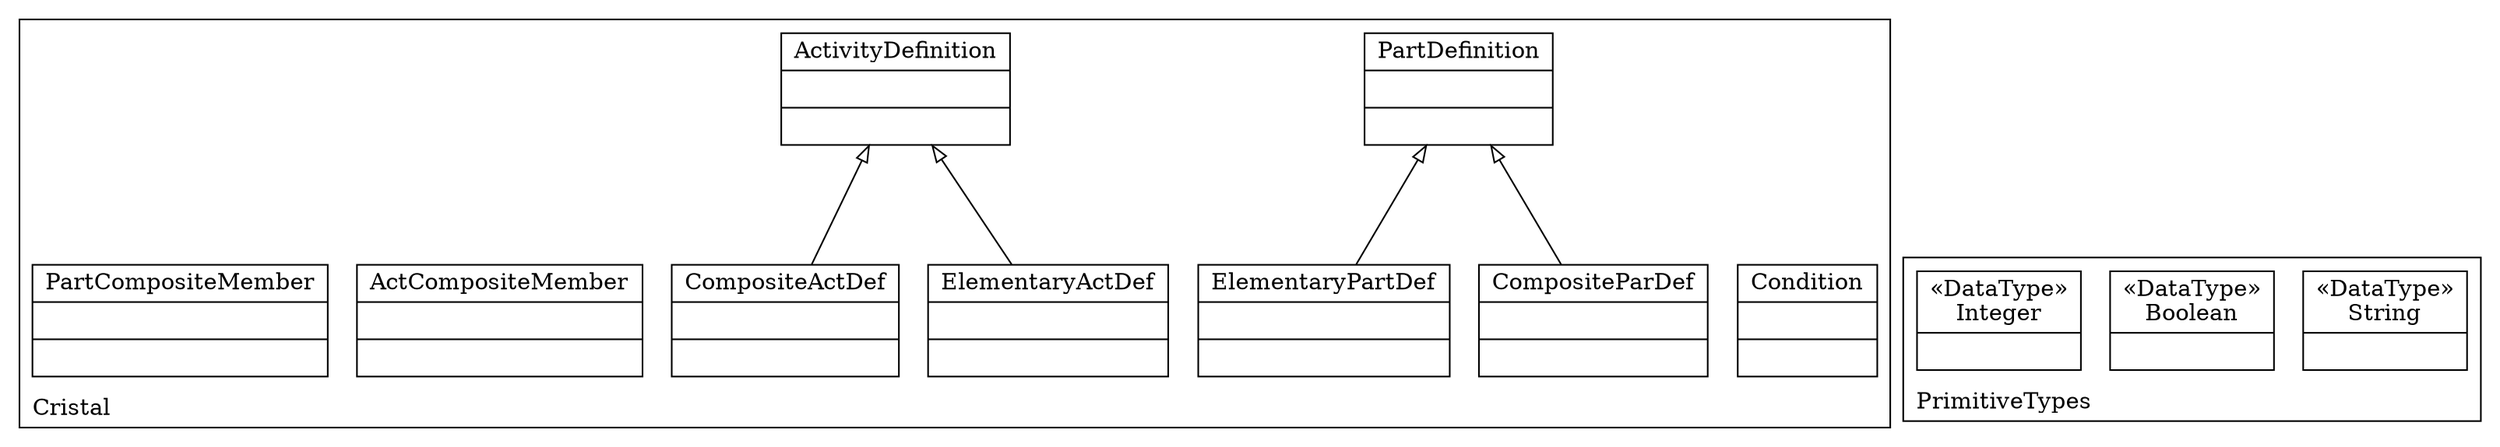 digraph "KM3 Model in DOT" {
graph[rankdir=BT,labeljust=l,labelloc=t,nodeSep=0.75,compound=true];
 subgraph "cluster_Cristal"{
labelloc=t
color=black
label=Cristal
 node[shape=record];
Condition[label="{Condition| | }"]
;
 node[shape=record];
CompositeParDef[label="{CompositeParDef| | }"]
 CompositeParDef->PartDefinition[arrowhead=onormal,group=PartDefinition,minlen=2,constraint=true,]
;
 node[shape=record];
ElementaryPartDef[label="{ElementaryPartDef| | }"]
 ElementaryPartDef->PartDefinition[arrowhead=onormal,group=PartDefinition,minlen=2,constraint=true,]
;
 node[shape=record];
ElementaryActDef[label="{ElementaryActDef| | }"]
 ElementaryActDef->ActivityDefinition[arrowhead=onormal,group=ActivityDefinition,minlen=2,constraint=true,]
;
 node[shape=record];
CompositeActDef[label="{CompositeActDef| | }"]
 CompositeActDef->ActivityDefinition[arrowhead=onormal,group=ActivityDefinition,minlen=2,constraint=true,]
;
 node[shape=record];
ActCompositeMember[label="{ActCompositeMember| | }"]
;
 node[shape=record];
ActivityDefinition[label="{ActivityDefinition| | }"]
;
 node[shape=record];
PartDefinition[label="{PartDefinition| | }"]
;
 node[shape=record];
PartCompositeMember[label="{PartCompositeMember| | }"]
;

} subgraph "cluster_PrimitiveTypes"{
labelloc=t
color=black
label=PrimitiveTypes
 node[shape=record];
String[label="{&#171;DataType&#187;\nString|}"]
;
 node[shape=record];
Boolean[label="{&#171;DataType&#187;\nBoolean|}"]
;
 node[shape=record];
Integer[label="{&#171;DataType&#187;\nInteger|}"]
;

}
}
